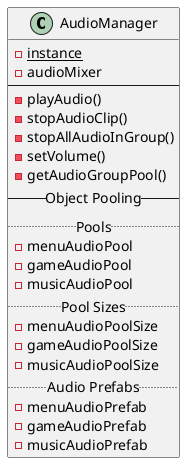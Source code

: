 @startuml AudioManager
class AudioManager {
    {static} -instance
    -audioMixer
    ---
    -playAudio()
    -stopAudioClip()
    -stopAllAudioInGroup()
    -setVolume()
    -getAudioGroupPool()
    --Object Pooling--
    ..Pools..
    -menuAudioPool
    -gameAudioPool
    -musicAudioPool
    ..Pool Sizes..
    -menuAudioPoolSize
    -gameAudioPoolSize
    -musicAudioPoolSize
    ..Audio Prefabs..
    -menuAudioPrefab
    -gameAudioPrefab
    -musicAudioPrefab
}
@enduml
